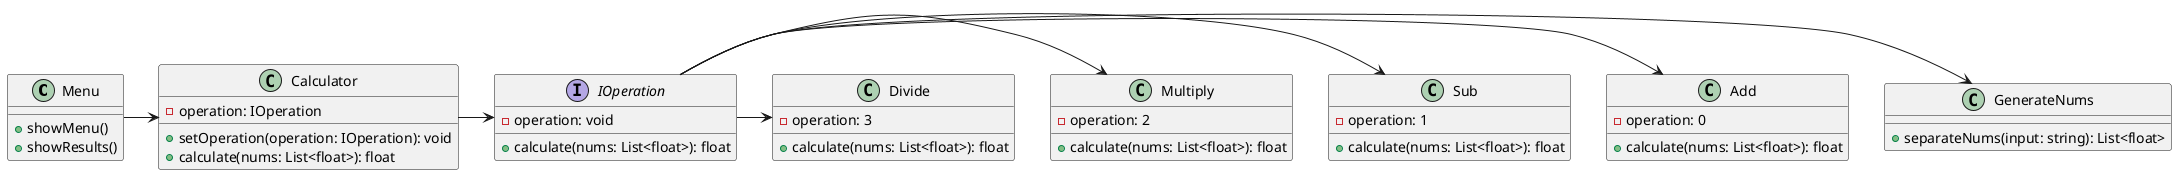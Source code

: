 @startuml

class Menu {
    +showMenu()
    +showResults()
}

class Calculator {
    - operation: IOperation

    + setOperation(operation: IOperation): void
    + calculate(nums: List<float>): float
}

interface IOperation {
    - operation: void
    + calculate(nums: List<float>): float
}

class Add {
    - operation: 0
    + calculate(nums: List<float>): float
}

class Sub {
    - operation: 1
    + calculate(nums: List<float>): float
}

class Multiply {
    - operation: 2
    + calculate(nums: List<float>): float
}

class Divide {
    -operation: 3
    + calculate(nums: List<float>): float
}

class GenerateNums {
    + separateNums(input: string): List<float>
}

Menu -> Calculator
Calculator -> IOperation
IOperation -> GenerateNums
IOperation -> Add
IOperation -> Sub
IOperation -> Multiply
IOperation -> Divide
@enduml

